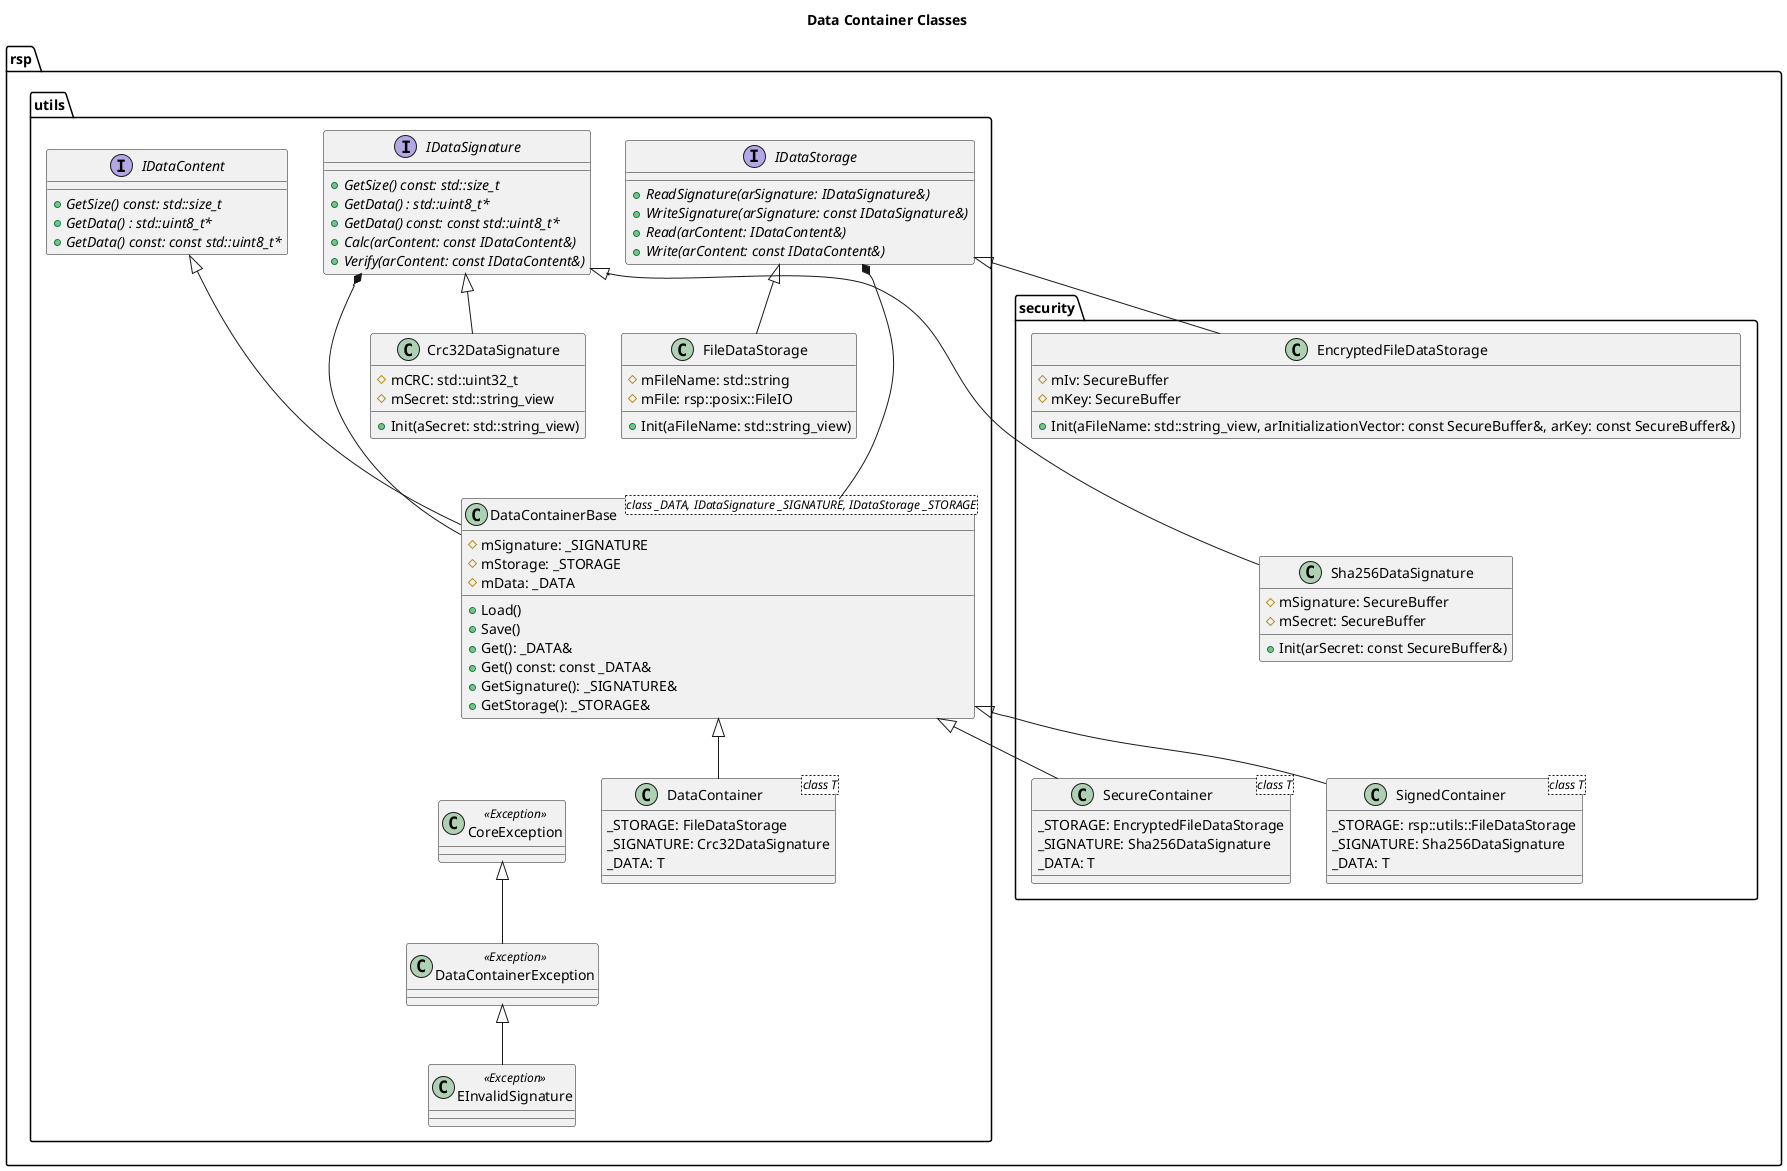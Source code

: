 @startuml

skinparam stereotypeCBackgroundColor<<Exception>> Red
'hide stereotype

title Data Container Classes

namespace rsp {

namespace utils {

interface IDataSignature {
    +{abstract} GetSize() const: std::size_t
    +{abstract} GetData() : std::uint8_t*
    +{abstract} GetData() const: const std::uint8_t*
    +{abstract} Calc(arContent: const IDataContent&)
    +{abstract} Verify(arContent: const IDataContent&)
}

interface IDataStorage {
    +{abstract} ReadSignature(arSignature: IDataSignature&)
    +{abstract} WriteSignature(arSignature: const IDataSignature&)
    +{abstract} Read(arContent: IDataContent&)
    +{abstract} Write(arContent: const IDataContent&)
}

interface IDataContent {
    +{abstract} GetSize() const: std::size_t
    +{abstract} GetData() : std::uint8_t*
    +{abstract} GetData() const: const std::uint8_t*
}

class Crc32DataSignature {
    #mCRC: std::uint32_t 
    #mSecret: std::string_view
    +Init(aSecret: std::string_view)
}

class FileDataStorage {
    #mFileName: std::string
    #mFile: rsp::posix::FileIO
    +Init(aFileName: std::string_view)
}

class DataContainerBase <class _DATA, IDataSignature _SIGNATURE, IDataStorage _STORAGE> {
    #mSignature: _SIGNATURE
    #mStorage: _STORAGE
    #mData: _DATA

    +Load()
    +Save()
    +Get(): _DATA&
    +Get() const: const _DATA&
    +GetSignature(): _SIGNATURE&
    +GetStorage(): _STORAGE&
    

}

class DataContainer <class T> {
    _STORAGE: FileDataStorage
    _SIGNATURE: Crc32DataSignature
    _DATA: T
}

class CoreException <<Exception>> {
}

class DataContainerException <<Exception>> {
}

class EInvalidSignature <<Exception>> {
}

IDataSignature <|-- Crc32DataSignature
IDataStorage <|-- FileDataStorage
IDataContent <|--- DataContainerBase
IDataStorage *--- DataContainerBase
IDataSignature *--- DataContainerBase

DataContainerBase <|-- DataContainer

CoreException <|-- DataContainerException
DataContainerException <|-- EInvalidSignature

DataContainer -left[hidden]- CoreException 

}

namespace security {

class Sha256DataSignature {
    #mSignature: SecureBuffer
    #mSecret: SecureBuffer
    +Init(arSecret: const SecureBuffer&)
}

class EncryptedFileDataStorage {
    #mIv: SecureBuffer
    #mKey: SecureBuffer
    +Init(aFileName: std::string_view, arInitializationVector: const SecureBuffer&, arKey: const SecureBuffer&)
}


class SignedContainer <class T> {
    _STORAGE: rsp::utils::FileDataStorage
    _SIGNATURE: Sha256DataSignature
    _DATA: T
}

class SecureContainer <class T> {
    _STORAGE: EncryptedFileDataStorage
    _SIGNATURE: Sha256DataSignature
    _DATA: T
}

rsp.utils.IDataSignature <|-- Sha256DataSignature
rsp.utils.IDataStorage <|-- EncryptedFileDataStorage

rsp.utils.DataContainerBase <|-- SecureContainer
rsp.utils.DataContainerBase <|-- SignedContainer

EncryptedFileDataStorage -down[hidden]- Sha256DataSignature
Sha256DataSignature -down[hidden]- SignedContainer
SignedContainer -left[hidden]- SecureContainer
}


@enduml